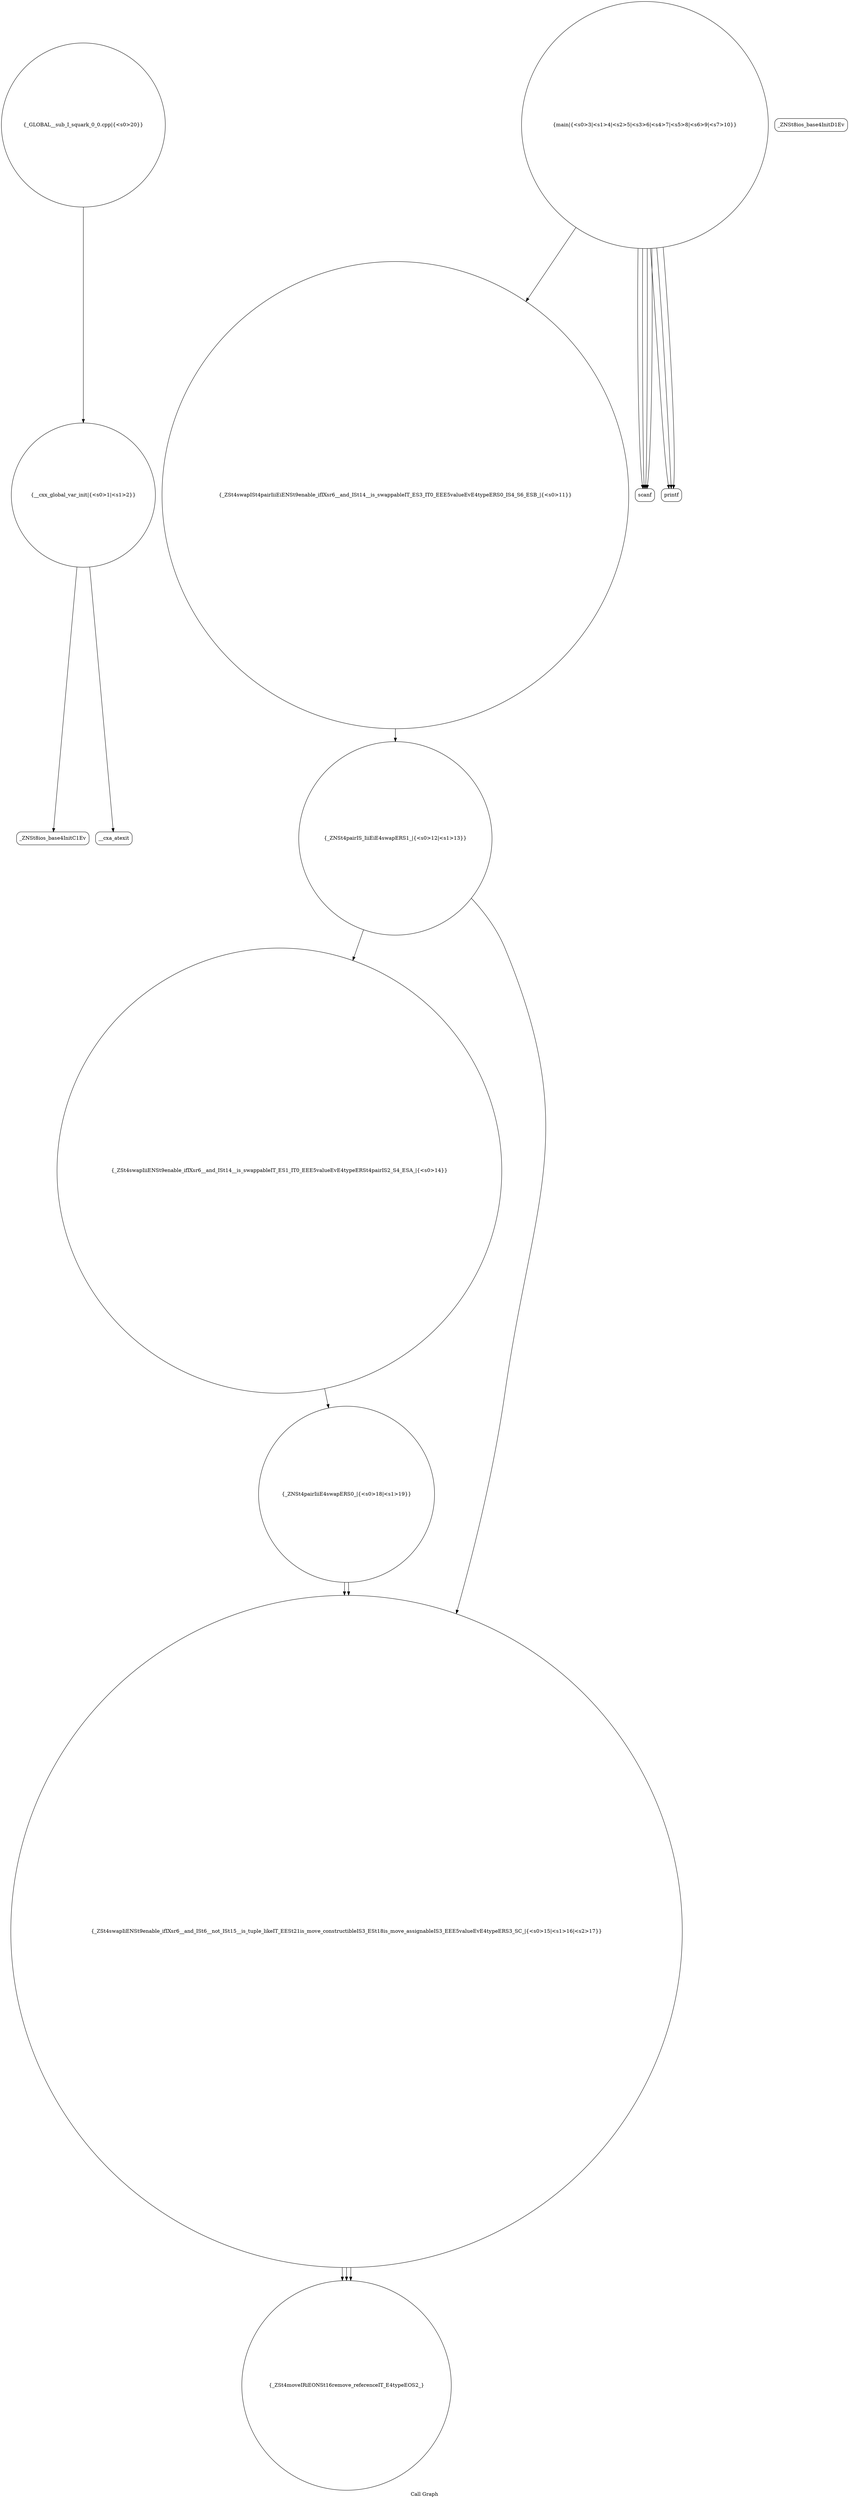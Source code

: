 digraph "Call Graph" {
	label="Call Graph";

	Node0x557ea3bd8c20 [shape=record,shape=circle,label="{__cxx_global_var_init|{<s0>1|<s1>2}}"];
	Node0x557ea3bd8c20:s0 -> Node0x557ea3bd8ca0[color=black];
	Node0x557ea3bd8c20:s1 -> Node0x557ea3c27310[color=black];
	Node0x557ea3c27510 [shape=record,shape=circle,label="{_ZSt4swapISt4pairIiiEiENSt9enable_ifIXsr6__and_ISt14__is_swappableIT_ES3_IT0_EEE5valueEvE4typeERS0_IS4_S6_ESB_|{<s0>11}}"];
	Node0x557ea3c27510:s0 -> Node0x557ea3c27590[color=black];
	Node0x557ea3c27290 [shape=record,shape=Mrecord,label="{_ZNSt8ios_base4InitD1Ev}"];
	Node0x557ea3c27610 [shape=record,shape=circle,label="{_ZSt4swapIiiENSt9enable_ifIXsr6__and_ISt14__is_swappableIT_ES1_IT0_EEE5valueEvE4typeERSt4pairIS2_S4_ESA_|{<s0>14}}"];
	Node0x557ea3c27610:s0 -> Node0x557ea3c27710[color=black];
	Node0x557ea3c27390 [shape=record,shape=circle,label="{main|{<s0>3|<s1>4|<s2>5|<s3>6|<s4>7|<s5>8|<s6>9|<s7>10}}"];
	Node0x557ea3c27390:s0 -> Node0x557ea3c27410[color=black];
	Node0x557ea3c27390:s1 -> Node0x557ea3c27490[color=black];
	Node0x557ea3c27390:s2 -> Node0x557ea3c27410[color=black];
	Node0x557ea3c27390:s3 -> Node0x557ea3c27410[color=black];
	Node0x557ea3c27390:s4 -> Node0x557ea3c27410[color=black];
	Node0x557ea3c27390:s5 -> Node0x557ea3c27510[color=black];
	Node0x557ea3c27390:s6 -> Node0x557ea3c27490[color=black];
	Node0x557ea3c27390:s7 -> Node0x557ea3c27490[color=black];
	Node0x557ea3c27710 [shape=record,shape=circle,label="{_ZNSt4pairIiiE4swapERS0_|{<s0>18|<s1>19}}"];
	Node0x557ea3c27710:s0 -> Node0x557ea3c27690[color=black];
	Node0x557ea3c27710:s1 -> Node0x557ea3c27690[color=black];
	Node0x557ea3c27490 [shape=record,shape=Mrecord,label="{printf}"];
	Node0x557ea3c27810 [shape=record,shape=circle,label="{_GLOBAL__sub_I_squark_0_0.cpp|{<s0>20}}"];
	Node0x557ea3c27810:s0 -> Node0x557ea3bd8c20[color=black];
	Node0x557ea3bd8ca0 [shape=record,shape=Mrecord,label="{_ZNSt8ios_base4InitC1Ev}"];
	Node0x557ea3c27590 [shape=record,shape=circle,label="{_ZNSt4pairIS_IiiEiE4swapERS1_|{<s0>12|<s1>13}}"];
	Node0x557ea3c27590:s0 -> Node0x557ea3c27610[color=black];
	Node0x557ea3c27590:s1 -> Node0x557ea3c27690[color=black];
	Node0x557ea3c27310 [shape=record,shape=Mrecord,label="{__cxa_atexit}"];
	Node0x557ea3c27690 [shape=record,shape=circle,label="{_ZSt4swapIiENSt9enable_ifIXsr6__and_ISt6__not_ISt15__is_tuple_likeIT_EESt21is_move_constructibleIS3_ESt18is_move_assignableIS3_EEE5valueEvE4typeERS3_SC_|{<s0>15|<s1>16|<s2>17}}"];
	Node0x557ea3c27690:s0 -> Node0x557ea3c27790[color=black];
	Node0x557ea3c27690:s1 -> Node0x557ea3c27790[color=black];
	Node0x557ea3c27690:s2 -> Node0x557ea3c27790[color=black];
	Node0x557ea3c27410 [shape=record,shape=Mrecord,label="{scanf}"];
	Node0x557ea3c27790 [shape=record,shape=circle,label="{_ZSt4moveIRiEONSt16remove_referenceIT_E4typeEOS2_}"];
}
